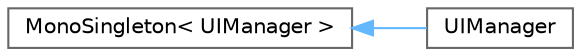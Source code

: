 digraph "Graphical Class Hierarchy"
{
 // LATEX_PDF_SIZE
  bgcolor="transparent";
  edge [fontname=Helvetica,fontsize=10,labelfontname=Helvetica,labelfontsize=10];
  node [fontname=Helvetica,fontsize=10,shape=box,height=0.2,width=0.4];
  rankdir="LR";
  Node0 [label="MonoSingleton\< UIManager \>",height=0.2,width=0.4,color="grey40", fillcolor="white", style="filled",URL="$class_mono_singleton.html",tooltip=" "];
  Node0 -> Node1 [dir="back",color="steelblue1",style="solid"];
  Node1 [label="UIManager",height=0.2,width=0.4,color="grey40", fillcolor="white", style="filled",URL="$class_u_i_manager.html",tooltip=" "];
}
